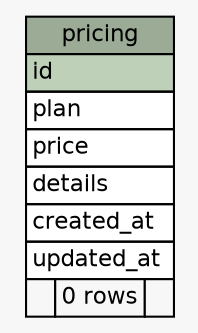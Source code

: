 // dot 2.40.1 on Linux 5.0.0-23-generic
// SchemaSpy rev 590
digraph "pricing" {
  graph [
    rankdir="RL"
    bgcolor="#f7f7f7"
    nodesep="0.18"
    ranksep="0.46"
    fontname="Helvetica"
    fontsize="11"
  ];
  node [
    fontname="Helvetica"
    fontsize="11"
    shape="plaintext"
  ];
  edge [
    arrowsize="0.8"
  ];
  "pricing" [
    label=<
    <TABLE BORDER="0" CELLBORDER="1" CELLSPACING="0" BGCOLOR="#ffffff">
      <TR><TD COLSPAN="3" BGCOLOR="#9bab96" ALIGN="CENTER">pricing</TD></TR>
      <TR><TD PORT="id" COLSPAN="3" BGCOLOR="#bed1b8" ALIGN="LEFT">id</TD></TR>
      <TR><TD PORT="plan" COLSPAN="3" ALIGN="LEFT">plan</TD></TR>
      <TR><TD PORT="price" COLSPAN="3" ALIGN="LEFT">price</TD></TR>
      <TR><TD PORT="details" COLSPAN="3" ALIGN="LEFT">details</TD></TR>
      <TR><TD PORT="created_at" COLSPAN="3" ALIGN="LEFT">created_at</TD></TR>
      <TR><TD PORT="updated_at" COLSPAN="3" ALIGN="LEFT">updated_at</TD></TR>
      <TR><TD ALIGN="LEFT" BGCOLOR="#f7f7f7">  </TD><TD ALIGN="RIGHT" BGCOLOR="#f7f7f7">0 rows</TD><TD ALIGN="RIGHT" BGCOLOR="#f7f7f7">  </TD></TR>
    </TABLE>>
    URL="tables/pricing.html"
    tooltip="pricing"
  ];
}
